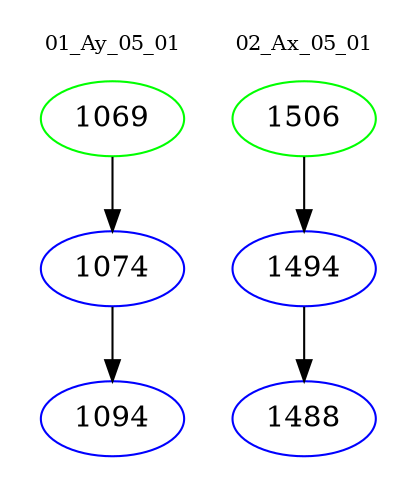 digraph{
subgraph cluster_0 {
color = white
label = "01_Ay_05_01";
fontsize=10;
T0_1069 [label="1069", color="green"]
T0_1069 -> T0_1074 [color="black"]
T0_1074 [label="1074", color="blue"]
T0_1074 -> T0_1094 [color="black"]
T0_1094 [label="1094", color="blue"]
}
subgraph cluster_1 {
color = white
label = "02_Ax_05_01";
fontsize=10;
T1_1506 [label="1506", color="green"]
T1_1506 -> T1_1494 [color="black"]
T1_1494 [label="1494", color="blue"]
T1_1494 -> T1_1488 [color="black"]
T1_1488 [label="1488", color="blue"]
}
}
